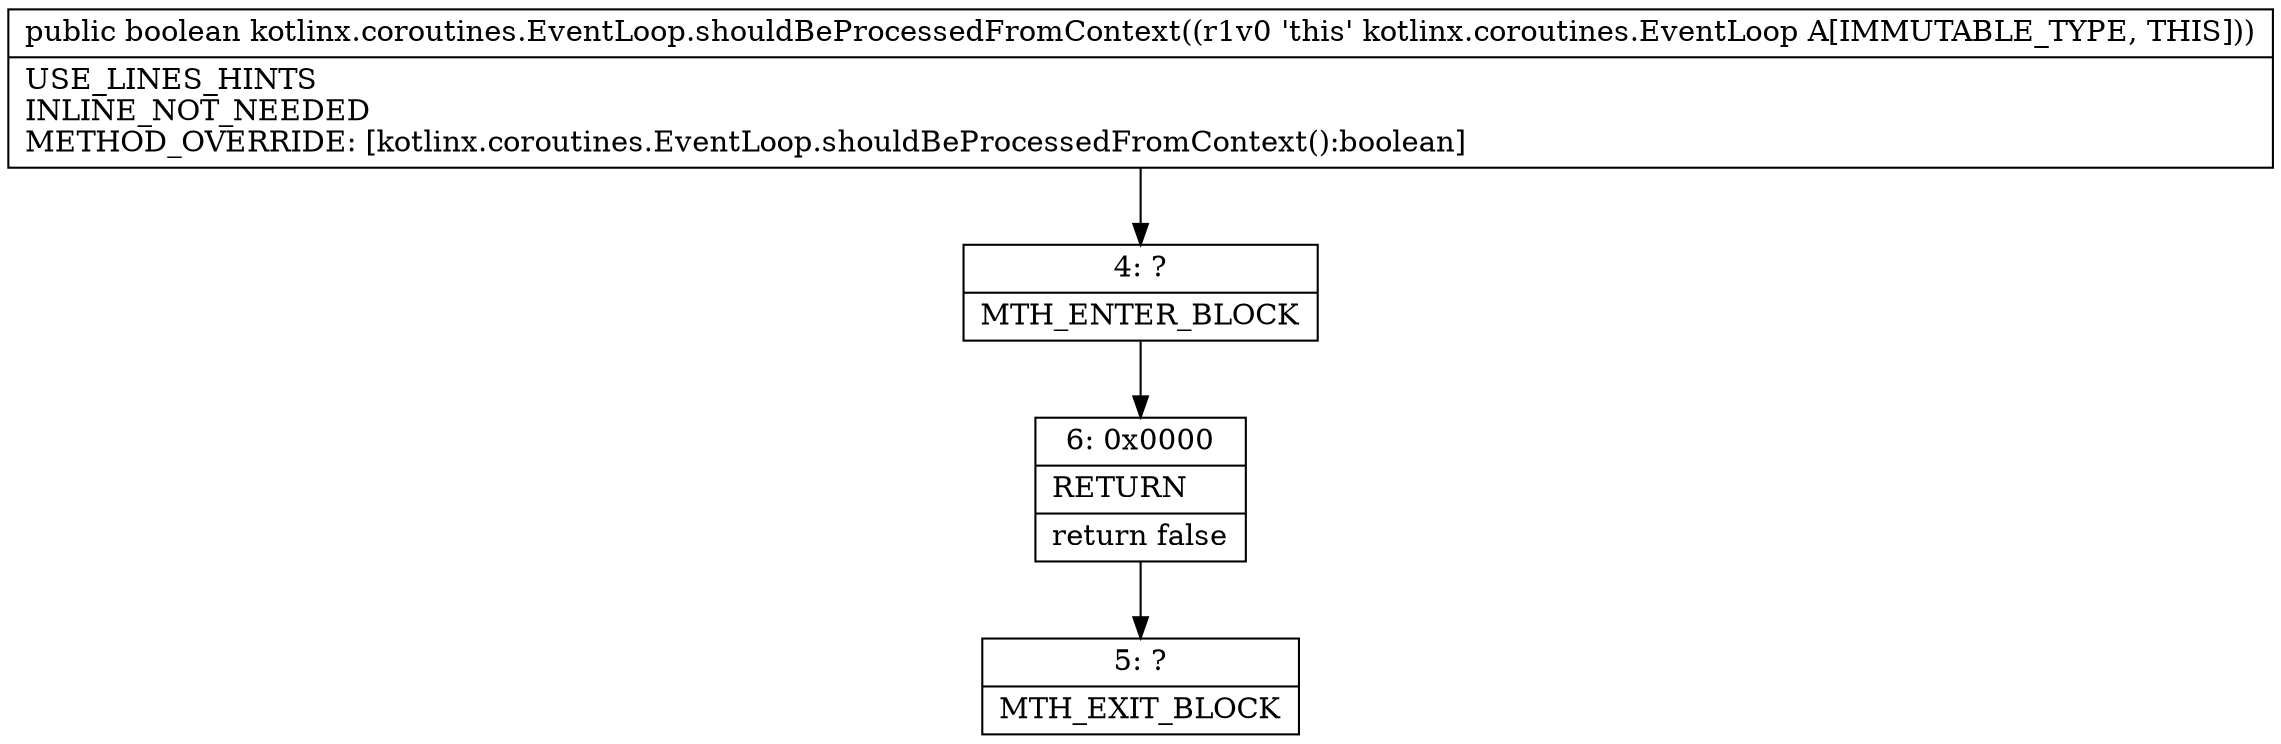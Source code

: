 digraph "CFG forkotlinx.coroutines.EventLoop.shouldBeProcessedFromContext()Z" {
Node_4 [shape=record,label="{4\:\ ?|MTH_ENTER_BLOCK\l}"];
Node_6 [shape=record,label="{6\:\ 0x0000|RETURN\l|return false\l}"];
Node_5 [shape=record,label="{5\:\ ?|MTH_EXIT_BLOCK\l}"];
MethodNode[shape=record,label="{public boolean kotlinx.coroutines.EventLoop.shouldBeProcessedFromContext((r1v0 'this' kotlinx.coroutines.EventLoop A[IMMUTABLE_TYPE, THIS]))  | USE_LINES_HINTS\lINLINE_NOT_NEEDED\lMETHOD_OVERRIDE: [kotlinx.coroutines.EventLoop.shouldBeProcessedFromContext():boolean]\l}"];
MethodNode -> Node_4;Node_4 -> Node_6;
Node_6 -> Node_5;
}

